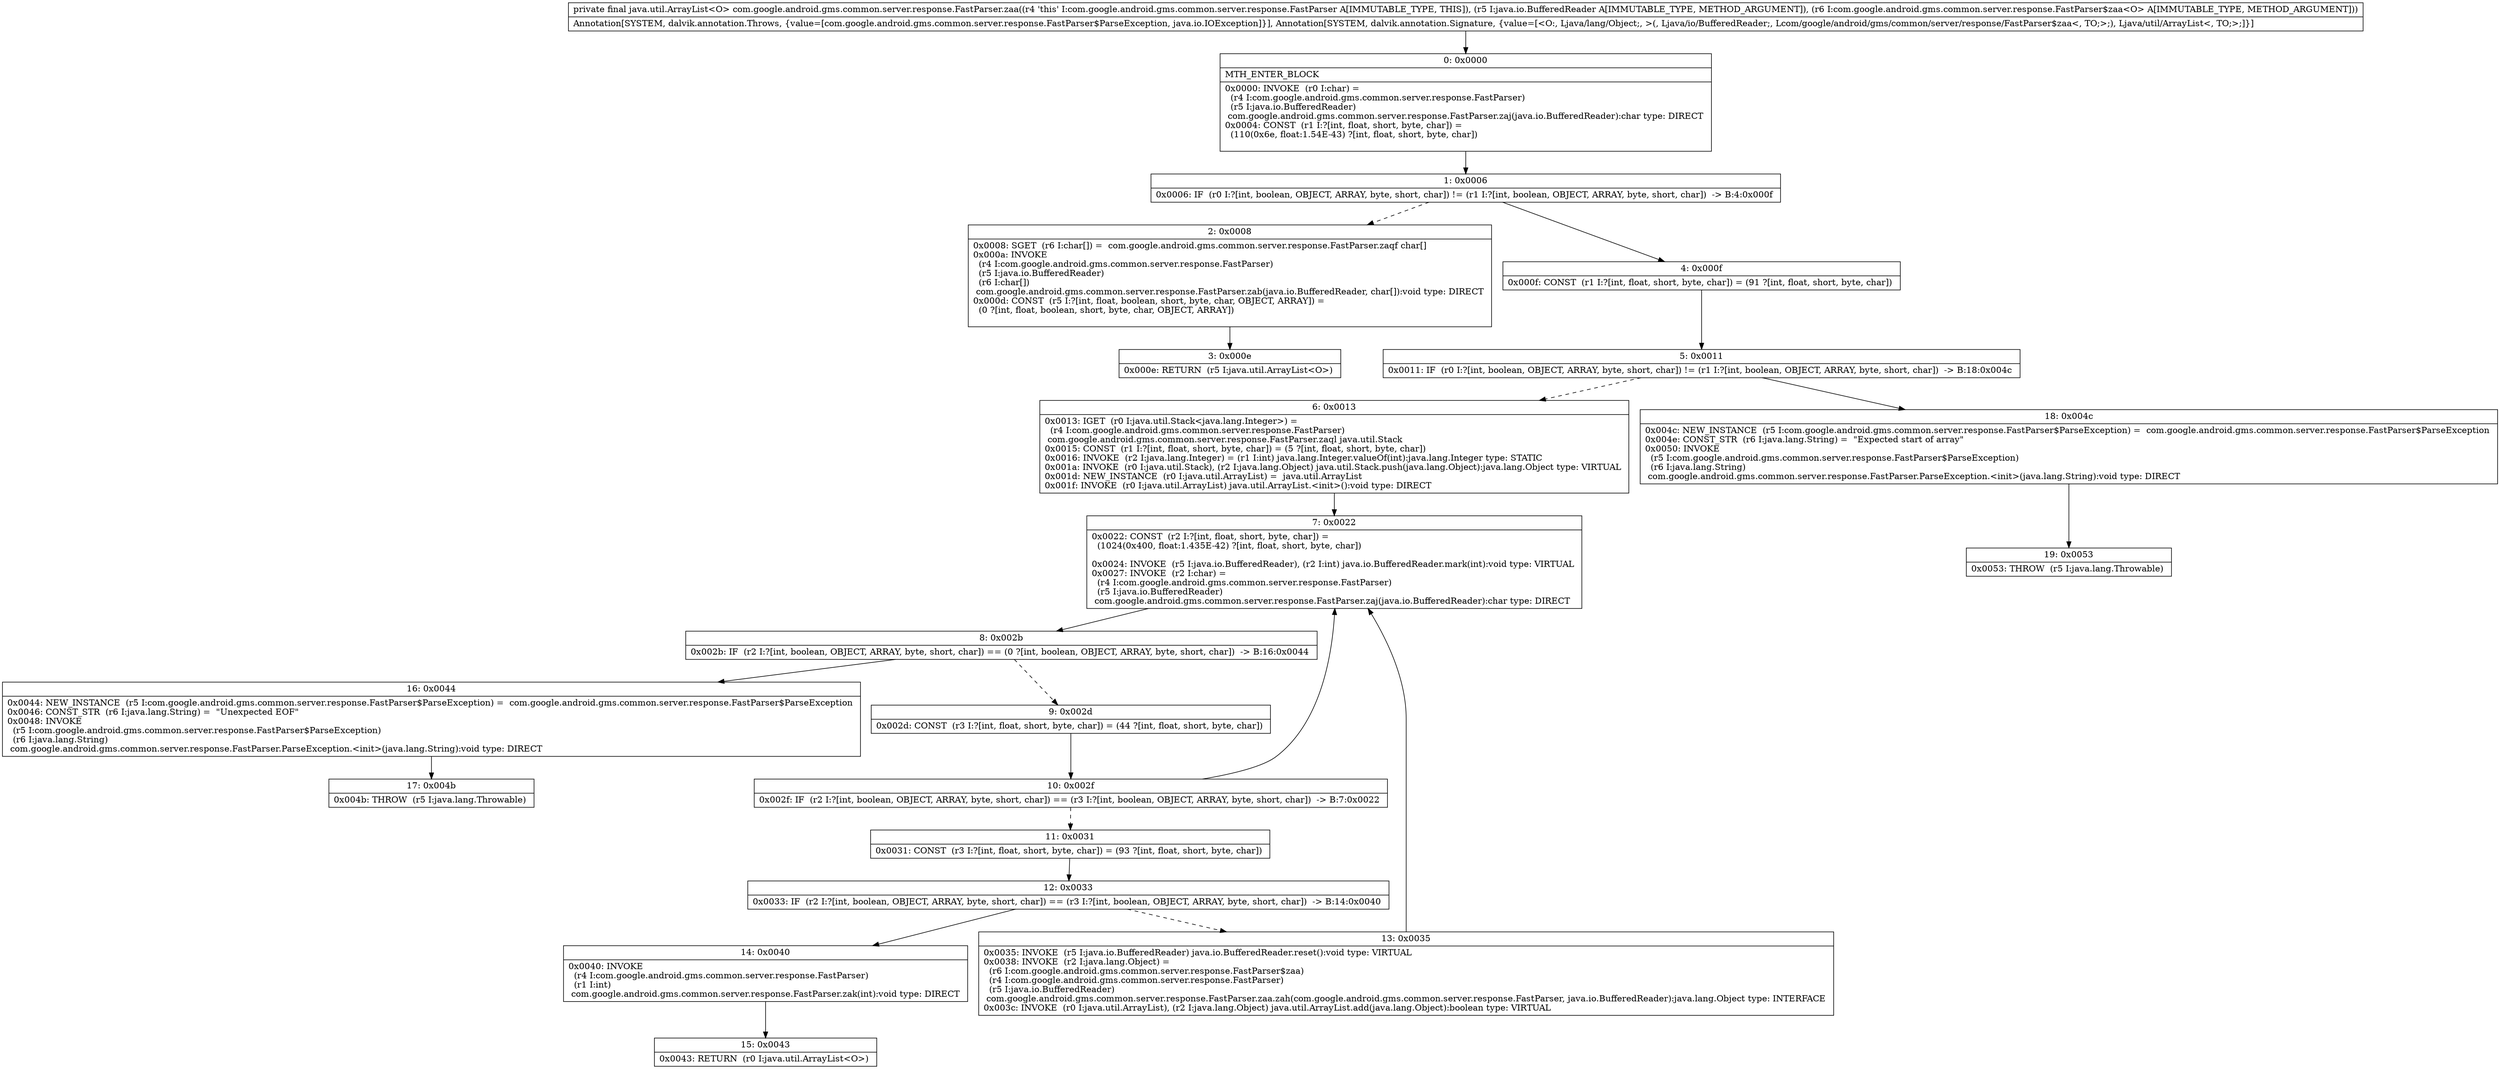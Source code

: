 digraph "CFG forcom.google.android.gms.common.server.response.FastParser.zaa(Ljava\/io\/BufferedReader;Lcom\/google\/android\/gms\/common\/server\/response\/FastParser$zaa;)Ljava\/util\/ArrayList;" {
Node_0 [shape=record,label="{0\:\ 0x0000|MTH_ENTER_BLOCK\l|0x0000: INVOKE  (r0 I:char) = \l  (r4 I:com.google.android.gms.common.server.response.FastParser)\l  (r5 I:java.io.BufferedReader)\l com.google.android.gms.common.server.response.FastParser.zaj(java.io.BufferedReader):char type: DIRECT \l0x0004: CONST  (r1 I:?[int, float, short, byte, char]) = \l  (110(0x6e, float:1.54E\-43) ?[int, float, short, byte, char])\l \l}"];
Node_1 [shape=record,label="{1\:\ 0x0006|0x0006: IF  (r0 I:?[int, boolean, OBJECT, ARRAY, byte, short, char]) != (r1 I:?[int, boolean, OBJECT, ARRAY, byte, short, char])  \-\> B:4:0x000f \l}"];
Node_2 [shape=record,label="{2\:\ 0x0008|0x0008: SGET  (r6 I:char[]) =  com.google.android.gms.common.server.response.FastParser.zaqf char[] \l0x000a: INVOKE  \l  (r4 I:com.google.android.gms.common.server.response.FastParser)\l  (r5 I:java.io.BufferedReader)\l  (r6 I:char[])\l com.google.android.gms.common.server.response.FastParser.zab(java.io.BufferedReader, char[]):void type: DIRECT \l0x000d: CONST  (r5 I:?[int, float, boolean, short, byte, char, OBJECT, ARRAY]) = \l  (0 ?[int, float, boolean, short, byte, char, OBJECT, ARRAY])\l \l}"];
Node_3 [shape=record,label="{3\:\ 0x000e|0x000e: RETURN  (r5 I:java.util.ArrayList\<O\>) \l}"];
Node_4 [shape=record,label="{4\:\ 0x000f|0x000f: CONST  (r1 I:?[int, float, short, byte, char]) = (91 ?[int, float, short, byte, char]) \l}"];
Node_5 [shape=record,label="{5\:\ 0x0011|0x0011: IF  (r0 I:?[int, boolean, OBJECT, ARRAY, byte, short, char]) != (r1 I:?[int, boolean, OBJECT, ARRAY, byte, short, char])  \-\> B:18:0x004c \l}"];
Node_6 [shape=record,label="{6\:\ 0x0013|0x0013: IGET  (r0 I:java.util.Stack\<java.lang.Integer\>) = \l  (r4 I:com.google.android.gms.common.server.response.FastParser)\l com.google.android.gms.common.server.response.FastParser.zaql java.util.Stack \l0x0015: CONST  (r1 I:?[int, float, short, byte, char]) = (5 ?[int, float, short, byte, char]) \l0x0016: INVOKE  (r2 I:java.lang.Integer) = (r1 I:int) java.lang.Integer.valueOf(int):java.lang.Integer type: STATIC \l0x001a: INVOKE  (r0 I:java.util.Stack), (r2 I:java.lang.Object) java.util.Stack.push(java.lang.Object):java.lang.Object type: VIRTUAL \l0x001d: NEW_INSTANCE  (r0 I:java.util.ArrayList) =  java.util.ArrayList \l0x001f: INVOKE  (r0 I:java.util.ArrayList) java.util.ArrayList.\<init\>():void type: DIRECT \l}"];
Node_7 [shape=record,label="{7\:\ 0x0022|0x0022: CONST  (r2 I:?[int, float, short, byte, char]) = \l  (1024(0x400, float:1.435E\-42) ?[int, float, short, byte, char])\l \l0x0024: INVOKE  (r5 I:java.io.BufferedReader), (r2 I:int) java.io.BufferedReader.mark(int):void type: VIRTUAL \l0x0027: INVOKE  (r2 I:char) = \l  (r4 I:com.google.android.gms.common.server.response.FastParser)\l  (r5 I:java.io.BufferedReader)\l com.google.android.gms.common.server.response.FastParser.zaj(java.io.BufferedReader):char type: DIRECT \l}"];
Node_8 [shape=record,label="{8\:\ 0x002b|0x002b: IF  (r2 I:?[int, boolean, OBJECT, ARRAY, byte, short, char]) == (0 ?[int, boolean, OBJECT, ARRAY, byte, short, char])  \-\> B:16:0x0044 \l}"];
Node_9 [shape=record,label="{9\:\ 0x002d|0x002d: CONST  (r3 I:?[int, float, short, byte, char]) = (44 ?[int, float, short, byte, char]) \l}"];
Node_10 [shape=record,label="{10\:\ 0x002f|0x002f: IF  (r2 I:?[int, boolean, OBJECT, ARRAY, byte, short, char]) == (r3 I:?[int, boolean, OBJECT, ARRAY, byte, short, char])  \-\> B:7:0x0022 \l}"];
Node_11 [shape=record,label="{11\:\ 0x0031|0x0031: CONST  (r3 I:?[int, float, short, byte, char]) = (93 ?[int, float, short, byte, char]) \l}"];
Node_12 [shape=record,label="{12\:\ 0x0033|0x0033: IF  (r2 I:?[int, boolean, OBJECT, ARRAY, byte, short, char]) == (r3 I:?[int, boolean, OBJECT, ARRAY, byte, short, char])  \-\> B:14:0x0040 \l}"];
Node_13 [shape=record,label="{13\:\ 0x0035|0x0035: INVOKE  (r5 I:java.io.BufferedReader) java.io.BufferedReader.reset():void type: VIRTUAL \l0x0038: INVOKE  (r2 I:java.lang.Object) = \l  (r6 I:com.google.android.gms.common.server.response.FastParser$zaa)\l  (r4 I:com.google.android.gms.common.server.response.FastParser)\l  (r5 I:java.io.BufferedReader)\l com.google.android.gms.common.server.response.FastParser.zaa.zah(com.google.android.gms.common.server.response.FastParser, java.io.BufferedReader):java.lang.Object type: INTERFACE \l0x003c: INVOKE  (r0 I:java.util.ArrayList), (r2 I:java.lang.Object) java.util.ArrayList.add(java.lang.Object):boolean type: VIRTUAL \l}"];
Node_14 [shape=record,label="{14\:\ 0x0040|0x0040: INVOKE  \l  (r4 I:com.google.android.gms.common.server.response.FastParser)\l  (r1 I:int)\l com.google.android.gms.common.server.response.FastParser.zak(int):void type: DIRECT \l}"];
Node_15 [shape=record,label="{15\:\ 0x0043|0x0043: RETURN  (r0 I:java.util.ArrayList\<O\>) \l}"];
Node_16 [shape=record,label="{16\:\ 0x0044|0x0044: NEW_INSTANCE  (r5 I:com.google.android.gms.common.server.response.FastParser$ParseException) =  com.google.android.gms.common.server.response.FastParser$ParseException \l0x0046: CONST_STR  (r6 I:java.lang.String) =  \"Unexpected EOF\" \l0x0048: INVOKE  \l  (r5 I:com.google.android.gms.common.server.response.FastParser$ParseException)\l  (r6 I:java.lang.String)\l com.google.android.gms.common.server.response.FastParser.ParseException.\<init\>(java.lang.String):void type: DIRECT \l}"];
Node_17 [shape=record,label="{17\:\ 0x004b|0x004b: THROW  (r5 I:java.lang.Throwable) \l}"];
Node_18 [shape=record,label="{18\:\ 0x004c|0x004c: NEW_INSTANCE  (r5 I:com.google.android.gms.common.server.response.FastParser$ParseException) =  com.google.android.gms.common.server.response.FastParser$ParseException \l0x004e: CONST_STR  (r6 I:java.lang.String) =  \"Expected start of array\" \l0x0050: INVOKE  \l  (r5 I:com.google.android.gms.common.server.response.FastParser$ParseException)\l  (r6 I:java.lang.String)\l com.google.android.gms.common.server.response.FastParser.ParseException.\<init\>(java.lang.String):void type: DIRECT \l}"];
Node_19 [shape=record,label="{19\:\ 0x0053|0x0053: THROW  (r5 I:java.lang.Throwable) \l}"];
MethodNode[shape=record,label="{private final java.util.ArrayList\<O\> com.google.android.gms.common.server.response.FastParser.zaa((r4 'this' I:com.google.android.gms.common.server.response.FastParser A[IMMUTABLE_TYPE, THIS]), (r5 I:java.io.BufferedReader A[IMMUTABLE_TYPE, METHOD_ARGUMENT]), (r6 I:com.google.android.gms.common.server.response.FastParser$zaa\<O\> A[IMMUTABLE_TYPE, METHOD_ARGUMENT]))  | Annotation[SYSTEM, dalvik.annotation.Throws, \{value=[com.google.android.gms.common.server.response.FastParser$ParseException, java.io.IOException]\}], Annotation[SYSTEM, dalvik.annotation.Signature, \{value=[\<O:, Ljava\/lang\/Object;, \>(, Ljava\/io\/BufferedReader;, Lcom\/google\/android\/gms\/common\/server\/response\/FastParser$zaa\<, TO;\>;), Ljava\/util\/ArrayList\<, TO;\>;]\}]\l}"];
MethodNode -> Node_0;
Node_0 -> Node_1;
Node_1 -> Node_2[style=dashed];
Node_1 -> Node_4;
Node_2 -> Node_3;
Node_4 -> Node_5;
Node_5 -> Node_6[style=dashed];
Node_5 -> Node_18;
Node_6 -> Node_7;
Node_7 -> Node_8;
Node_8 -> Node_9[style=dashed];
Node_8 -> Node_16;
Node_9 -> Node_10;
Node_10 -> Node_7;
Node_10 -> Node_11[style=dashed];
Node_11 -> Node_12;
Node_12 -> Node_13[style=dashed];
Node_12 -> Node_14;
Node_13 -> Node_7;
Node_14 -> Node_15;
Node_16 -> Node_17;
Node_18 -> Node_19;
}

